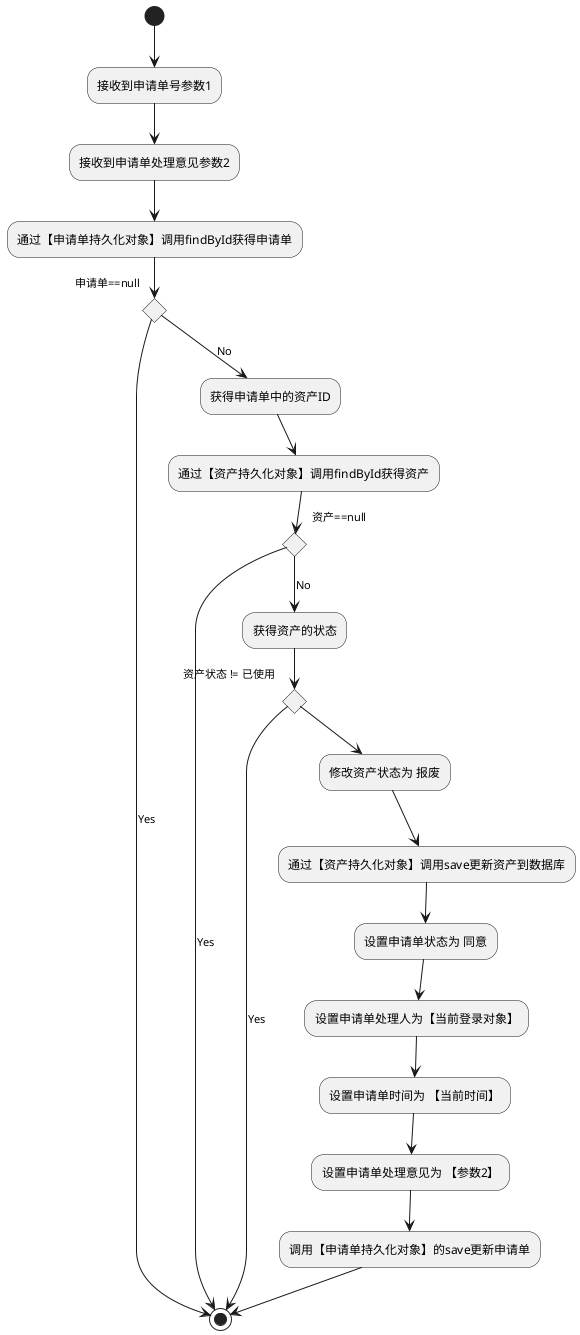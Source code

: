 @startuml
(*)  --> "接收到申请单号参数1"
--> "接收到申请单处理意见参数2"
-->"通过【申请单持久化对象】调用findById获得申请单"
If "申请单==null" then
--> [Yes] (*)
else
Endif
--> [No] "获得申请单中的资产ID"
--> "通过【资产持久化对象】调用findById获得资产"
If "资产==null" then
--> [Yes] (*)
else
Endif
--> [No] "获得资产的状态"
If "资产状态 != 已使用" then
--> [Yes] (*)
else
Endif
--> "修改资产状态为 报废"
--> "通过【资产持久化对象】调用save更新资产到数据库"
--> "设置申请单状态为 同意"
--> "设置申请单处理人为【当前登录对象】"
--> "设置申请单时间为 【当前时间】"
--> "设置申请单处理意见为 【参数2】"
--> "调用【申请单持久化对象】的save更新申请单"
-->(*)
@enduml